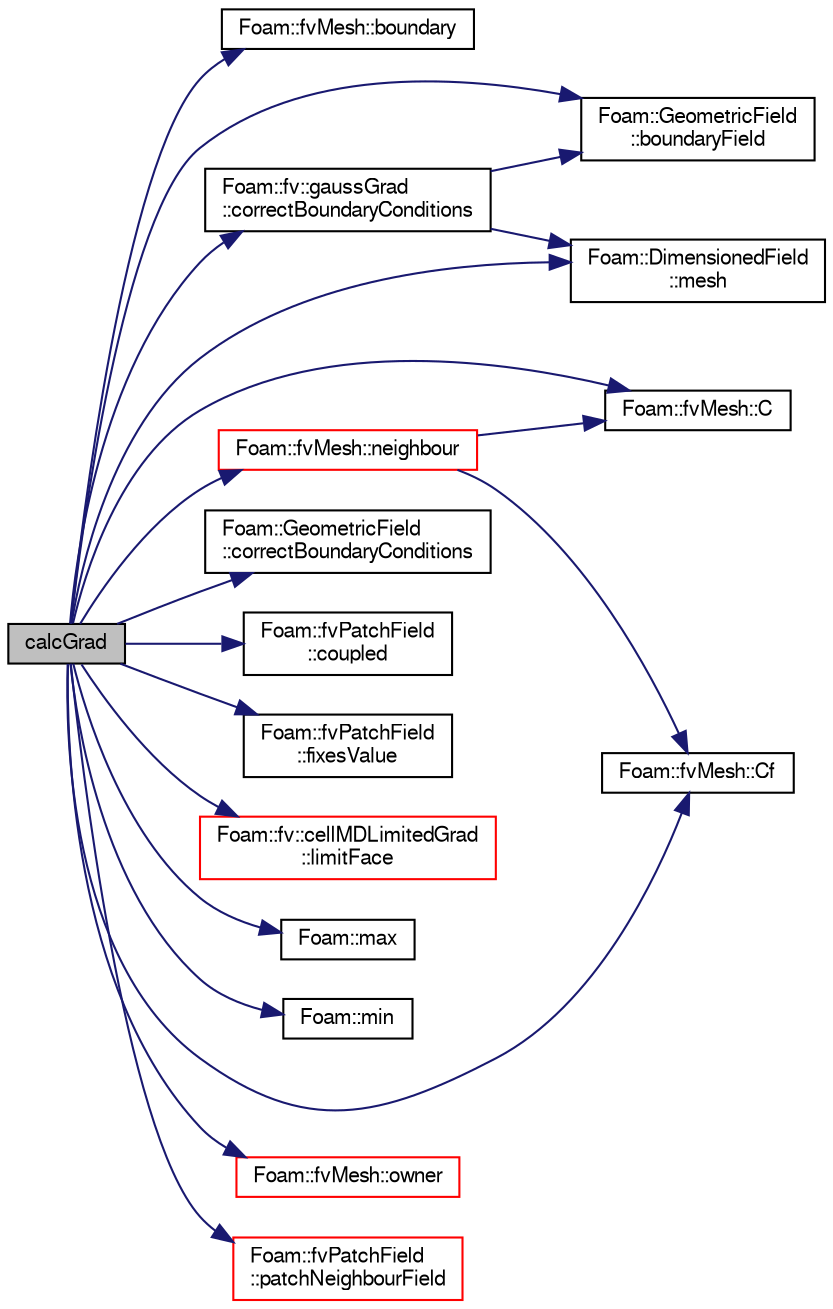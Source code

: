 digraph "calcGrad"
{
  bgcolor="transparent";
  edge [fontname="FreeSans",fontsize="10",labelfontname="FreeSans",labelfontsize="10"];
  node [fontname="FreeSans",fontsize="10",shape=record];
  rankdir="LR";
  Node384 [label="calcGrad",height=0.2,width=0.4,color="black", fillcolor="grey75", style="filled", fontcolor="black"];
  Node384 -> Node385 [color="midnightblue",fontsize="10",style="solid",fontname="FreeSans"];
  Node385 [label="Foam::fvMesh::boundary",height=0.2,width=0.4,color="black",URL="$a22766.html#a1fc8b179063cf5d6805da64ff1975126",tooltip="Return reference to boundary mesh. "];
  Node384 -> Node386 [color="midnightblue",fontsize="10",style="solid",fontname="FreeSans"];
  Node386 [label="Foam::GeometricField\l::boundaryField",height=0.2,width=0.4,color="black",URL="$a22434.html#a3c6c1a789b48ea0c5e8bff64f9c14f2d",tooltip="Return reference to GeometricBoundaryField. "];
  Node384 -> Node387 [color="midnightblue",fontsize="10",style="solid",fontname="FreeSans"];
  Node387 [label="Foam::fvMesh::C",height=0.2,width=0.4,color="black",URL="$a22766.html#a724799c6e3ba1bd41ad47529f330d066",tooltip="Return cell centres as volVectorField. "];
  Node384 -> Node388 [color="midnightblue",fontsize="10",style="solid",fontname="FreeSans"];
  Node388 [label="Foam::fvMesh::Cf",height=0.2,width=0.4,color="black",URL="$a22766.html#a11a9dd92f5a5c5fbc76a8e09f1d1df54",tooltip="Return face centres as surfaceVectorField. "];
  Node384 -> Node389 [color="midnightblue",fontsize="10",style="solid",fontname="FreeSans"];
  Node389 [label="Foam::fv::gaussGrad\l::correctBoundaryConditions",height=0.2,width=0.4,color="black",URL="$a22538.html#aa6d3a74b8886adafb27d4f82a4383e23",tooltip="Correct the boundary values of the gradient using the patchField. "];
  Node389 -> Node386 [color="midnightblue",fontsize="10",style="solid",fontname="FreeSans"];
  Node389 -> Node390 [color="midnightblue",fontsize="10",style="solid",fontname="FreeSans"];
  Node390 [label="Foam::DimensionedField\l::mesh",height=0.2,width=0.4,color="black",URL="$a26390.html#a8f1110830348a1448a14ab5e3cf47e3b",tooltip="Return mesh. "];
  Node384 -> Node391 [color="midnightblue",fontsize="10",style="solid",fontname="FreeSans"];
  Node391 [label="Foam::GeometricField\l::correctBoundaryConditions",height=0.2,width=0.4,color="black",URL="$a22434.html#acaf6878ef900e593c4b20812f1b567d6",tooltip="Correct boundary field. "];
  Node384 -> Node392 [color="midnightblue",fontsize="10",style="solid",fontname="FreeSans"];
  Node392 [label="Foam::fvPatchField\l::coupled",height=0.2,width=0.4,color="black",URL="$a22354.html#a39c01db0e66d00fe0621a0c7e5fc4ead",tooltip="Return true if this patch field is coupled. "];
  Node384 -> Node393 [color="midnightblue",fontsize="10",style="solid",fontname="FreeSans"];
  Node393 [label="Foam::fvPatchField\l::fixesValue",height=0.2,width=0.4,color="black",URL="$a22354.html#a0de932061a01f71d2b747c01a4d1a467",tooltip="Return true if this patch field fixes a value. "];
  Node384 -> Node394 [color="midnightblue",fontsize="10",style="solid",fontname="FreeSans"];
  Node394 [label="Foam::fv::cellMDLimitedGrad\l::limitFace",height=0.2,width=0.4,color="red",URL="$a22566.html#a3f608394bf4848c7f7a79d9943e3d05b"];
  Node384 -> Node403 [color="midnightblue",fontsize="10",style="solid",fontname="FreeSans"];
  Node403 [label="Foam::max",height=0.2,width=0.4,color="black",URL="$a21124.html#ac993e906cf2774ae77e666bc24e81733"];
  Node384 -> Node390 [color="midnightblue",fontsize="10",style="solid",fontname="FreeSans"];
  Node384 -> Node404 [color="midnightblue",fontsize="10",style="solid",fontname="FreeSans"];
  Node404 [label="Foam::min",height=0.2,width=0.4,color="black",URL="$a21124.html#a253e112ad2d56d96230ff39ea7f442dc"];
  Node384 -> Node405 [color="midnightblue",fontsize="10",style="solid",fontname="FreeSans"];
  Node405 [label="Foam::fvMesh::neighbour",height=0.2,width=0.4,color="red",URL="$a22766.html#aab1a7f2af09b33005a527e107c7b3fad",tooltip="Internal face neighbour. "];
  Node405 -> Node387 [color="midnightblue",fontsize="10",style="solid",fontname="FreeSans"];
  Node405 -> Node388 [color="midnightblue",fontsize="10",style="solid",fontname="FreeSans"];
  Node384 -> Node417 [color="midnightblue",fontsize="10",style="solid",fontname="FreeSans"];
  Node417 [label="Foam::fvMesh::owner",height=0.2,width=0.4,color="red",URL="$a22766.html#a16e7eb254c4fd2d1d7ac4d5d71f6c9f9",tooltip="Internal face owner. "];
  Node384 -> Node697 [color="midnightblue",fontsize="10",style="solid",fontname="FreeSans"];
  Node697 [label="Foam::fvPatchField\l::patchNeighbourField",height=0.2,width=0.4,color="red",URL="$a22354.html#a3eee7e8e27377d66dd0f20d3697d6b78",tooltip="Return patchField on the opposite patch of a coupled patch. "];
}
